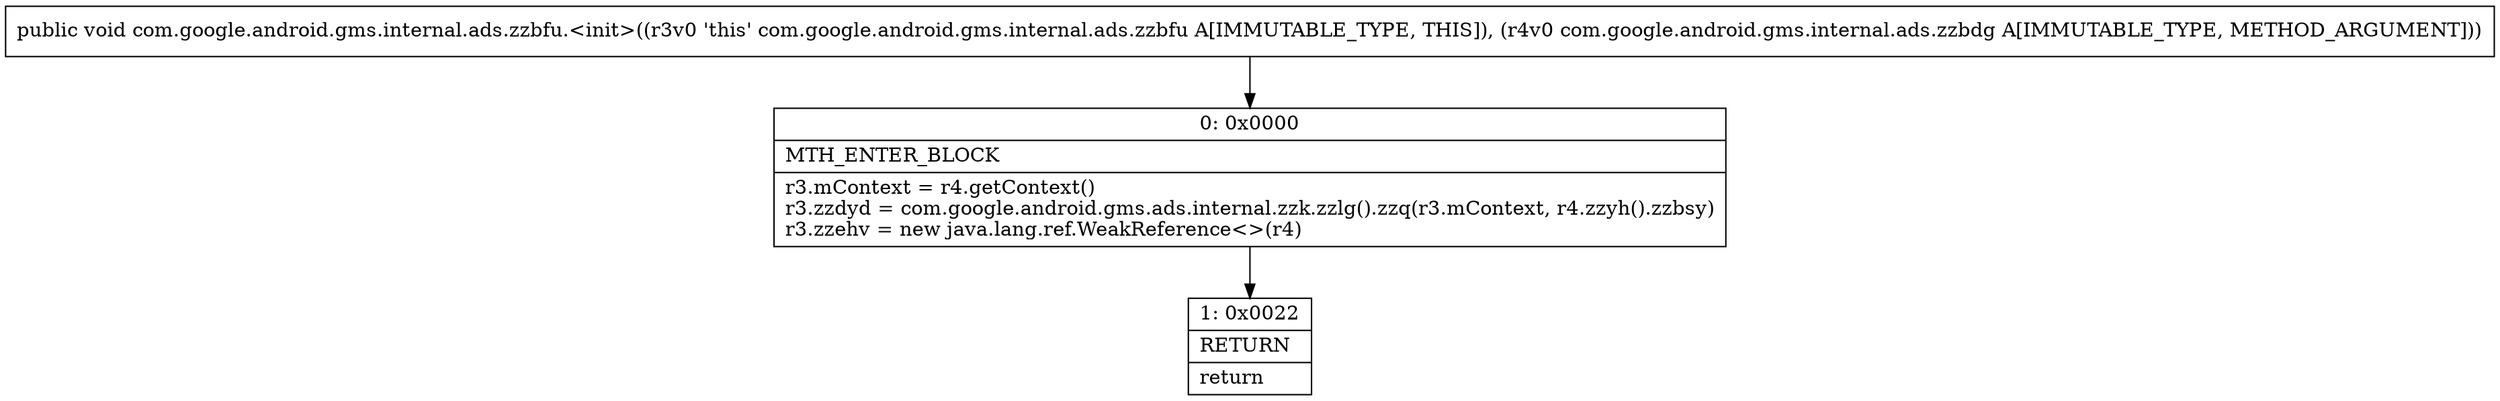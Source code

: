 digraph "CFG forcom.google.android.gms.internal.ads.zzbfu.\<init\>(Lcom\/google\/android\/gms\/internal\/ads\/zzbdg;)V" {
Node_0 [shape=record,label="{0\:\ 0x0000|MTH_ENTER_BLOCK\l|r3.mContext = r4.getContext()\lr3.zzdyd = com.google.android.gms.ads.internal.zzk.zzlg().zzq(r3.mContext, r4.zzyh().zzbsy)\lr3.zzehv = new java.lang.ref.WeakReference\<\>(r4)\l}"];
Node_1 [shape=record,label="{1\:\ 0x0022|RETURN\l|return\l}"];
MethodNode[shape=record,label="{public void com.google.android.gms.internal.ads.zzbfu.\<init\>((r3v0 'this' com.google.android.gms.internal.ads.zzbfu A[IMMUTABLE_TYPE, THIS]), (r4v0 com.google.android.gms.internal.ads.zzbdg A[IMMUTABLE_TYPE, METHOD_ARGUMENT])) }"];
MethodNode -> Node_0;
Node_0 -> Node_1;
}


